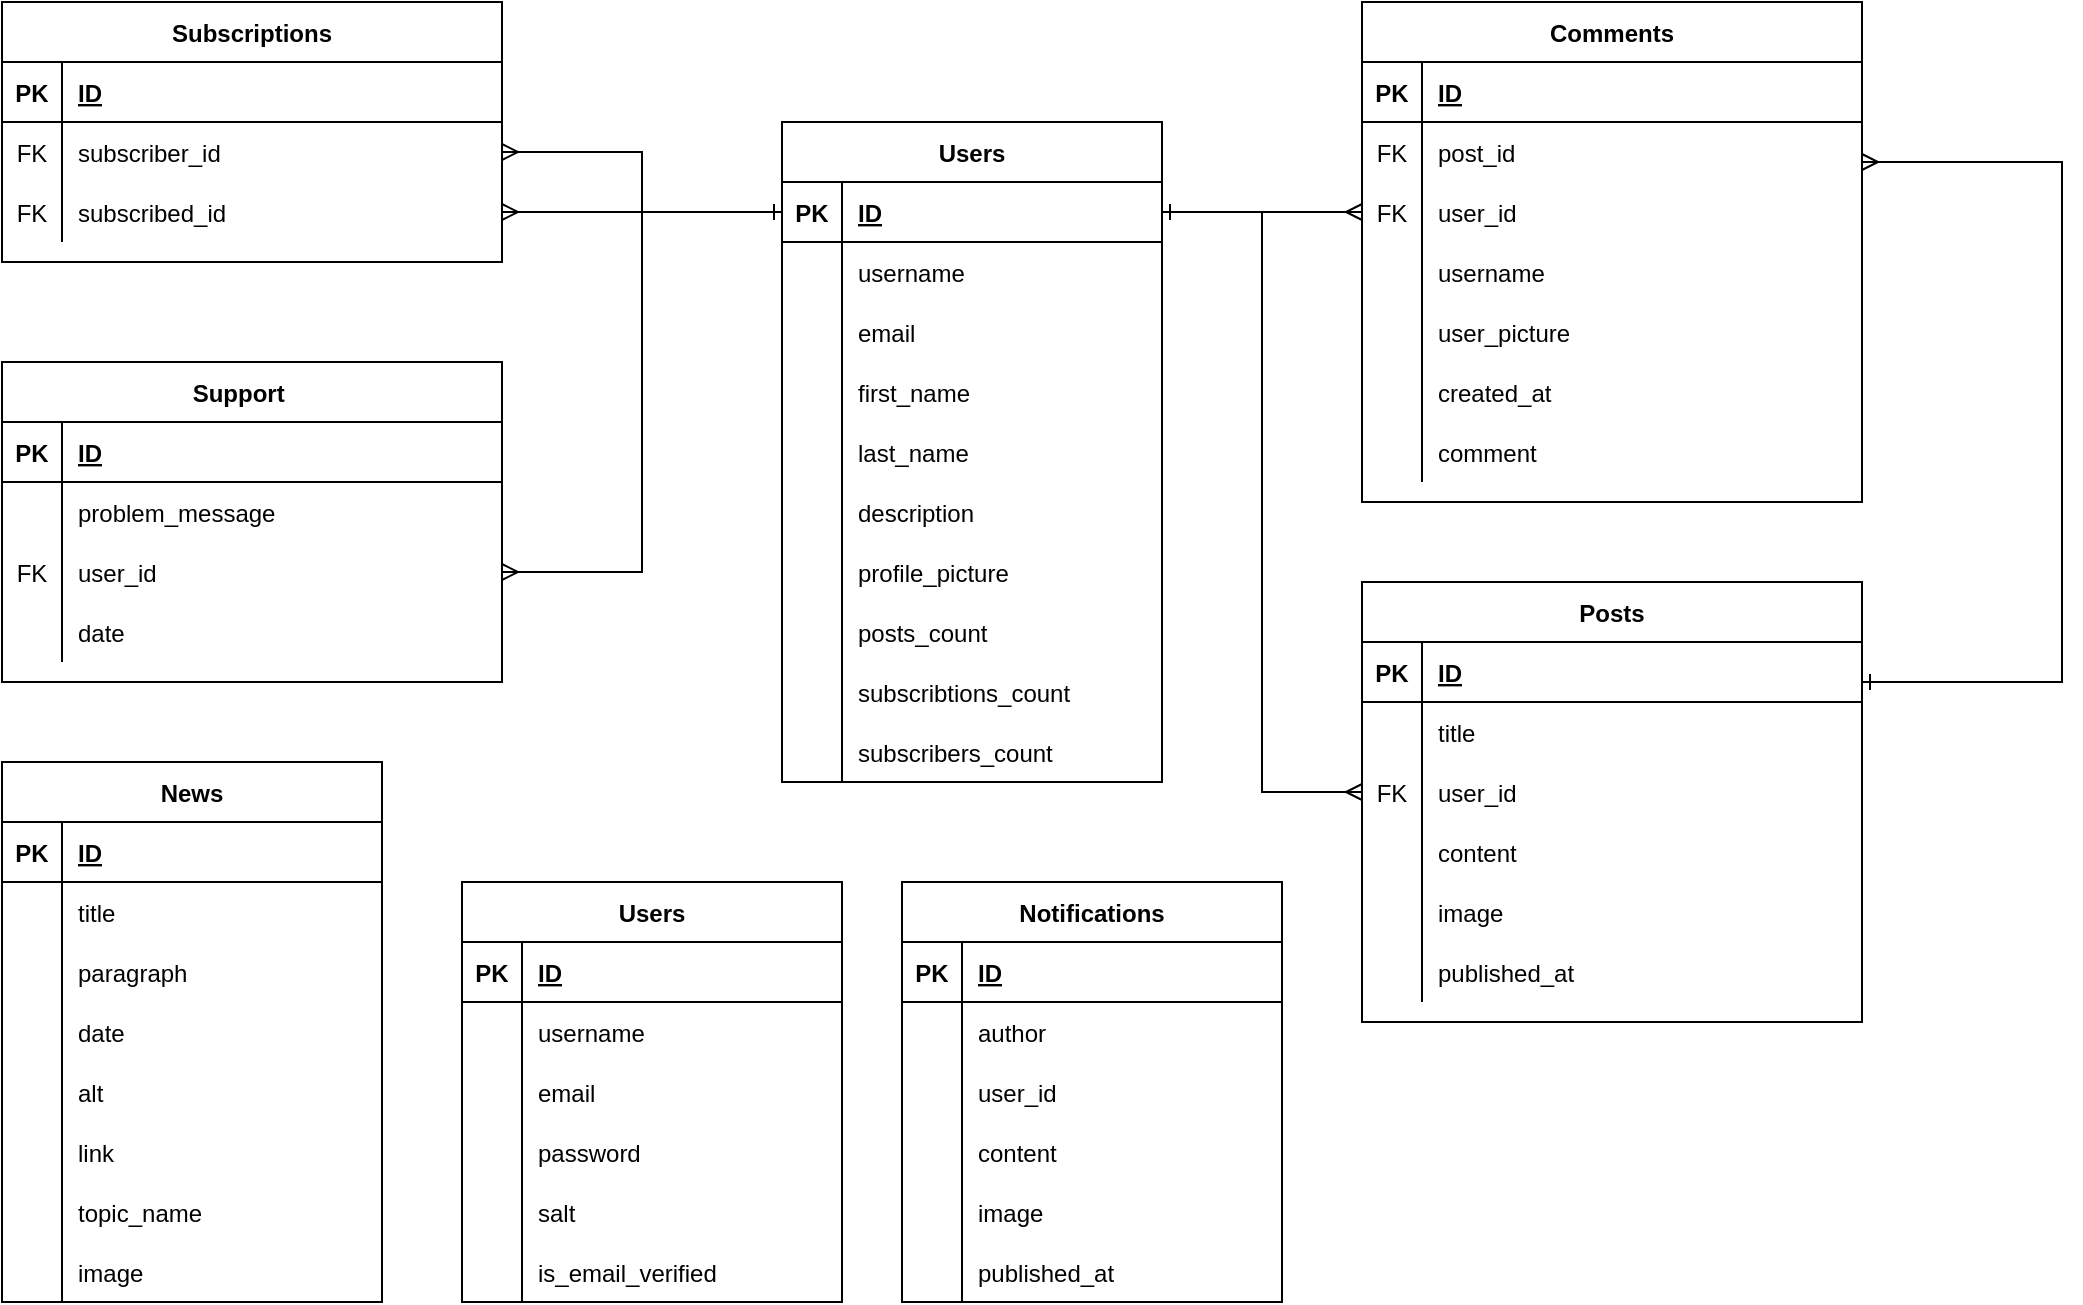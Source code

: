 <mxfile version="24.4.0" type="device">
  <diagram id="R2lEEEUBdFMjLlhIrx00" name="Page-1">
    <mxGraphModel dx="2983" dy="1694" grid="1" gridSize="10" guides="1" tooltips="1" connect="1" arrows="1" fold="1" page="1" pageScale="1" pageWidth="850" pageHeight="1100" math="0" shadow="0" extFonts="Permanent Marker^https://fonts.googleapis.com/css?family=Permanent+Marker">
      <root>
        <mxCell id="0" />
        <mxCell id="1" parent="0" />
        <mxCell id="C-vyLk0tnHw3VtMMgP7b-2" value="Subscriptions" style="shape=table;startSize=30;container=1;collapsible=1;childLayout=tableLayout;fixedRows=1;rowLines=0;fontStyle=1;align=center;resizeLast=1;" parent="1" vertex="1">
          <mxGeometry x="260" y="20" width="250" height="130" as="geometry" />
        </mxCell>
        <mxCell id="C-vyLk0tnHw3VtMMgP7b-3" value="" style="shape=partialRectangle;collapsible=0;dropTarget=0;pointerEvents=0;fillColor=none;points=[[0,0.5],[1,0.5]];portConstraint=eastwest;top=0;left=0;right=0;bottom=1;" parent="C-vyLk0tnHw3VtMMgP7b-2" vertex="1">
          <mxGeometry y="30" width="250" height="30" as="geometry" />
        </mxCell>
        <mxCell id="C-vyLk0tnHw3VtMMgP7b-4" value="PK" style="shape=partialRectangle;overflow=hidden;connectable=0;fillColor=none;top=0;left=0;bottom=0;right=0;fontStyle=1;" parent="C-vyLk0tnHw3VtMMgP7b-3" vertex="1">
          <mxGeometry width="30" height="30" as="geometry">
            <mxRectangle width="30" height="30" as="alternateBounds" />
          </mxGeometry>
        </mxCell>
        <mxCell id="C-vyLk0tnHw3VtMMgP7b-5" value="ID" style="shape=partialRectangle;overflow=hidden;connectable=0;fillColor=none;top=0;left=0;bottom=0;right=0;align=left;spacingLeft=6;fontStyle=5;" parent="C-vyLk0tnHw3VtMMgP7b-3" vertex="1">
          <mxGeometry x="30" width="220" height="30" as="geometry">
            <mxRectangle width="220" height="30" as="alternateBounds" />
          </mxGeometry>
        </mxCell>
        <mxCell id="C-vyLk0tnHw3VtMMgP7b-6" value="" style="shape=partialRectangle;collapsible=0;dropTarget=0;pointerEvents=0;fillColor=none;points=[[0,0.5],[1,0.5]];portConstraint=eastwest;top=0;left=0;right=0;bottom=0;" parent="C-vyLk0tnHw3VtMMgP7b-2" vertex="1">
          <mxGeometry y="60" width="250" height="30" as="geometry" />
        </mxCell>
        <mxCell id="C-vyLk0tnHw3VtMMgP7b-7" value="FK" style="shape=partialRectangle;overflow=hidden;connectable=0;fillColor=none;top=0;left=0;bottom=0;right=0;" parent="C-vyLk0tnHw3VtMMgP7b-6" vertex="1">
          <mxGeometry width="30" height="30" as="geometry">
            <mxRectangle width="30" height="30" as="alternateBounds" />
          </mxGeometry>
        </mxCell>
        <mxCell id="C-vyLk0tnHw3VtMMgP7b-8" value="subscriber_id" style="shape=partialRectangle;overflow=hidden;connectable=0;fillColor=none;top=0;left=0;bottom=0;right=0;align=left;spacingLeft=6;" parent="C-vyLk0tnHw3VtMMgP7b-6" vertex="1">
          <mxGeometry x="30" width="220" height="30" as="geometry">
            <mxRectangle width="220" height="30" as="alternateBounds" />
          </mxGeometry>
        </mxCell>
        <mxCell id="C-vyLk0tnHw3VtMMgP7b-9" value="" style="shape=partialRectangle;collapsible=0;dropTarget=0;pointerEvents=0;fillColor=none;points=[[0,0.5],[1,0.5]];portConstraint=eastwest;top=0;left=0;right=0;bottom=0;" parent="C-vyLk0tnHw3VtMMgP7b-2" vertex="1">
          <mxGeometry y="90" width="250" height="30" as="geometry" />
        </mxCell>
        <mxCell id="C-vyLk0tnHw3VtMMgP7b-10" value="FK" style="shape=partialRectangle;overflow=hidden;connectable=0;fillColor=none;top=0;left=0;bottom=0;right=0;" parent="C-vyLk0tnHw3VtMMgP7b-9" vertex="1">
          <mxGeometry width="30" height="30" as="geometry">
            <mxRectangle width="30" height="30" as="alternateBounds" />
          </mxGeometry>
        </mxCell>
        <mxCell id="C-vyLk0tnHw3VtMMgP7b-11" value="subscribed_id" style="shape=partialRectangle;overflow=hidden;connectable=0;fillColor=none;top=0;left=0;bottom=0;right=0;align=left;spacingLeft=6;" parent="C-vyLk0tnHw3VtMMgP7b-9" vertex="1">
          <mxGeometry x="30" width="220" height="30" as="geometry">
            <mxRectangle width="220" height="30" as="alternateBounds" />
          </mxGeometry>
        </mxCell>
        <mxCell id="C-vyLk0tnHw3VtMMgP7b-13" value="Support    " style="shape=table;startSize=30;container=1;collapsible=1;childLayout=tableLayout;fixedRows=1;rowLines=0;fontStyle=1;align=center;resizeLast=1;" parent="1" vertex="1">
          <mxGeometry x="260" y="200" width="250" height="160" as="geometry" />
        </mxCell>
        <mxCell id="C-vyLk0tnHw3VtMMgP7b-14" value="" style="shape=partialRectangle;collapsible=0;dropTarget=0;pointerEvents=0;fillColor=none;points=[[0,0.5],[1,0.5]];portConstraint=eastwest;top=0;left=0;right=0;bottom=1;" parent="C-vyLk0tnHw3VtMMgP7b-13" vertex="1">
          <mxGeometry y="30" width="250" height="30" as="geometry" />
        </mxCell>
        <mxCell id="C-vyLk0tnHw3VtMMgP7b-15" value="PK" style="shape=partialRectangle;overflow=hidden;connectable=0;fillColor=none;top=0;left=0;bottom=0;right=0;fontStyle=1;" parent="C-vyLk0tnHw3VtMMgP7b-14" vertex="1">
          <mxGeometry width="30" height="30" as="geometry">
            <mxRectangle width="30" height="30" as="alternateBounds" />
          </mxGeometry>
        </mxCell>
        <mxCell id="C-vyLk0tnHw3VtMMgP7b-16" value="ID" style="shape=partialRectangle;overflow=hidden;connectable=0;fillColor=none;top=0;left=0;bottom=0;right=0;align=left;spacingLeft=6;fontStyle=5;" parent="C-vyLk0tnHw3VtMMgP7b-14" vertex="1">
          <mxGeometry x="30" width="220" height="30" as="geometry">
            <mxRectangle width="220" height="30" as="alternateBounds" />
          </mxGeometry>
        </mxCell>
        <mxCell id="C-vyLk0tnHw3VtMMgP7b-17" value="" style="shape=partialRectangle;collapsible=0;dropTarget=0;pointerEvents=0;fillColor=none;points=[[0,0.5],[1,0.5]];portConstraint=eastwest;top=0;left=0;right=0;bottom=0;" parent="C-vyLk0tnHw3VtMMgP7b-13" vertex="1">
          <mxGeometry y="60" width="250" height="30" as="geometry" />
        </mxCell>
        <mxCell id="C-vyLk0tnHw3VtMMgP7b-18" value="" style="shape=partialRectangle;overflow=hidden;connectable=0;fillColor=none;top=0;left=0;bottom=0;right=0;" parent="C-vyLk0tnHw3VtMMgP7b-17" vertex="1">
          <mxGeometry width="30" height="30" as="geometry">
            <mxRectangle width="30" height="30" as="alternateBounds" />
          </mxGeometry>
        </mxCell>
        <mxCell id="C-vyLk0tnHw3VtMMgP7b-19" value="problem_message" style="shape=partialRectangle;overflow=hidden;connectable=0;fillColor=none;top=0;left=0;bottom=0;right=0;align=left;spacingLeft=6;" parent="C-vyLk0tnHw3VtMMgP7b-17" vertex="1">
          <mxGeometry x="30" width="220" height="30" as="geometry">
            <mxRectangle width="220" height="30" as="alternateBounds" />
          </mxGeometry>
        </mxCell>
        <mxCell id="C-vyLk0tnHw3VtMMgP7b-20" value="" style="shape=partialRectangle;collapsible=0;dropTarget=0;pointerEvents=0;fillColor=none;points=[[0,0.5],[1,0.5]];portConstraint=eastwest;top=0;left=0;right=0;bottom=0;" parent="C-vyLk0tnHw3VtMMgP7b-13" vertex="1">
          <mxGeometry y="90" width="250" height="30" as="geometry" />
        </mxCell>
        <mxCell id="C-vyLk0tnHw3VtMMgP7b-21" value="FK" style="shape=partialRectangle;overflow=hidden;connectable=0;fillColor=none;top=0;left=0;bottom=0;right=0;" parent="C-vyLk0tnHw3VtMMgP7b-20" vertex="1">
          <mxGeometry width="30" height="30" as="geometry">
            <mxRectangle width="30" height="30" as="alternateBounds" />
          </mxGeometry>
        </mxCell>
        <mxCell id="C-vyLk0tnHw3VtMMgP7b-22" value="user_id" style="shape=partialRectangle;overflow=hidden;connectable=0;fillColor=none;top=0;left=0;bottom=0;right=0;align=left;spacingLeft=6;" parent="C-vyLk0tnHw3VtMMgP7b-20" vertex="1">
          <mxGeometry x="30" width="220" height="30" as="geometry">
            <mxRectangle width="220" height="30" as="alternateBounds" />
          </mxGeometry>
        </mxCell>
        <mxCell id="SqOwQjVig6sCJ2Iao5-x-41" style="shape=partialRectangle;collapsible=0;dropTarget=0;pointerEvents=0;fillColor=none;points=[[0,0.5],[1,0.5]];portConstraint=eastwest;top=0;left=0;right=0;bottom=0;" parent="C-vyLk0tnHw3VtMMgP7b-13" vertex="1">
          <mxGeometry y="120" width="250" height="30" as="geometry" />
        </mxCell>
        <mxCell id="SqOwQjVig6sCJ2Iao5-x-42" style="shape=partialRectangle;overflow=hidden;connectable=0;fillColor=none;top=0;left=0;bottom=0;right=0;" parent="SqOwQjVig6sCJ2Iao5-x-41" vertex="1">
          <mxGeometry width="30" height="30" as="geometry">
            <mxRectangle width="30" height="30" as="alternateBounds" />
          </mxGeometry>
        </mxCell>
        <mxCell id="SqOwQjVig6sCJ2Iao5-x-43" value="date    " style="shape=partialRectangle;overflow=hidden;connectable=0;fillColor=none;top=0;left=0;bottom=0;right=0;align=left;spacingLeft=6;" parent="SqOwQjVig6sCJ2Iao5-x-41" vertex="1">
          <mxGeometry x="30" width="220" height="30" as="geometry">
            <mxRectangle width="220" height="30" as="alternateBounds" />
          </mxGeometry>
        </mxCell>
        <mxCell id="C-vyLk0tnHw3VtMMgP7b-23" value="Users" style="shape=table;startSize=30;container=1;collapsible=1;childLayout=tableLayout;fixedRows=1;rowLines=0;fontStyle=1;align=center;resizeLast=1;" parent="1" vertex="1">
          <mxGeometry x="490" y="460" width="190" height="210" as="geometry" />
        </mxCell>
        <mxCell id="C-vyLk0tnHw3VtMMgP7b-24" value="" style="shape=partialRectangle;collapsible=0;dropTarget=0;pointerEvents=0;fillColor=none;points=[[0,0.5],[1,0.5]];portConstraint=eastwest;top=0;left=0;right=0;bottom=1;" parent="C-vyLk0tnHw3VtMMgP7b-23" vertex="1">
          <mxGeometry y="30" width="190" height="30" as="geometry" />
        </mxCell>
        <mxCell id="C-vyLk0tnHw3VtMMgP7b-25" value="PK" style="shape=partialRectangle;overflow=hidden;connectable=0;fillColor=none;top=0;left=0;bottom=0;right=0;fontStyle=1;" parent="C-vyLk0tnHw3VtMMgP7b-24" vertex="1">
          <mxGeometry width="30" height="30" as="geometry">
            <mxRectangle width="30" height="30" as="alternateBounds" />
          </mxGeometry>
        </mxCell>
        <mxCell id="C-vyLk0tnHw3VtMMgP7b-26" value="ID" style="shape=partialRectangle;overflow=hidden;connectable=0;fillColor=none;top=0;left=0;bottom=0;right=0;align=left;spacingLeft=6;fontStyle=5;" parent="C-vyLk0tnHw3VtMMgP7b-24" vertex="1">
          <mxGeometry x="30" width="160" height="30" as="geometry">
            <mxRectangle width="160" height="30" as="alternateBounds" />
          </mxGeometry>
        </mxCell>
        <mxCell id="C-vyLk0tnHw3VtMMgP7b-27" value="" style="shape=partialRectangle;collapsible=0;dropTarget=0;pointerEvents=0;fillColor=none;points=[[0,0.5],[1,0.5]];portConstraint=eastwest;top=0;left=0;right=0;bottom=0;" parent="C-vyLk0tnHw3VtMMgP7b-23" vertex="1">
          <mxGeometry y="60" width="190" height="30" as="geometry" />
        </mxCell>
        <mxCell id="C-vyLk0tnHw3VtMMgP7b-28" value="" style="shape=partialRectangle;overflow=hidden;connectable=0;fillColor=none;top=0;left=0;bottom=0;right=0;" parent="C-vyLk0tnHw3VtMMgP7b-27" vertex="1">
          <mxGeometry width="30" height="30" as="geometry">
            <mxRectangle width="30" height="30" as="alternateBounds" />
          </mxGeometry>
        </mxCell>
        <mxCell id="C-vyLk0tnHw3VtMMgP7b-29" value="username " style="shape=partialRectangle;overflow=hidden;connectable=0;fillColor=none;top=0;left=0;bottom=0;right=0;align=left;spacingLeft=6;" parent="C-vyLk0tnHw3VtMMgP7b-27" vertex="1">
          <mxGeometry x="30" width="160" height="30" as="geometry">
            <mxRectangle width="160" height="30" as="alternateBounds" />
          </mxGeometry>
        </mxCell>
        <mxCell id="SqOwQjVig6sCJ2Iao5-x-1" style="shape=partialRectangle;collapsible=0;dropTarget=0;pointerEvents=0;fillColor=none;points=[[0,0.5],[1,0.5]];portConstraint=eastwest;top=0;left=0;right=0;bottom=0;" parent="C-vyLk0tnHw3VtMMgP7b-23" vertex="1">
          <mxGeometry y="90" width="190" height="30" as="geometry" />
        </mxCell>
        <mxCell id="SqOwQjVig6sCJ2Iao5-x-2" style="shape=partialRectangle;overflow=hidden;connectable=0;fillColor=none;top=0;left=0;bottom=0;right=0;" parent="SqOwQjVig6sCJ2Iao5-x-1" vertex="1">
          <mxGeometry width="30" height="30" as="geometry">
            <mxRectangle width="30" height="30" as="alternateBounds" />
          </mxGeometry>
        </mxCell>
        <mxCell id="SqOwQjVig6sCJ2Iao5-x-3" value="email" style="shape=partialRectangle;overflow=hidden;connectable=0;fillColor=none;top=0;left=0;bottom=0;right=0;align=left;spacingLeft=6;" parent="SqOwQjVig6sCJ2Iao5-x-1" vertex="1">
          <mxGeometry x="30" width="160" height="30" as="geometry">
            <mxRectangle width="160" height="30" as="alternateBounds" />
          </mxGeometry>
        </mxCell>
        <mxCell id="SqOwQjVig6sCJ2Iao5-x-4" style="shape=partialRectangle;collapsible=0;dropTarget=0;pointerEvents=0;fillColor=none;points=[[0,0.5],[1,0.5]];portConstraint=eastwest;top=0;left=0;right=0;bottom=0;" parent="C-vyLk0tnHw3VtMMgP7b-23" vertex="1">
          <mxGeometry y="120" width="190" height="30" as="geometry" />
        </mxCell>
        <mxCell id="SqOwQjVig6sCJ2Iao5-x-5" style="shape=partialRectangle;overflow=hidden;connectable=0;fillColor=none;top=0;left=0;bottom=0;right=0;" parent="SqOwQjVig6sCJ2Iao5-x-4" vertex="1">
          <mxGeometry width="30" height="30" as="geometry">
            <mxRectangle width="30" height="30" as="alternateBounds" />
          </mxGeometry>
        </mxCell>
        <mxCell id="SqOwQjVig6sCJ2Iao5-x-6" value="password " style="shape=partialRectangle;overflow=hidden;connectable=0;fillColor=none;top=0;left=0;bottom=0;right=0;align=left;spacingLeft=6;" parent="SqOwQjVig6sCJ2Iao5-x-4" vertex="1">
          <mxGeometry x="30" width="160" height="30" as="geometry">
            <mxRectangle width="160" height="30" as="alternateBounds" />
          </mxGeometry>
        </mxCell>
        <mxCell id="SqOwQjVig6sCJ2Iao5-x-7" style="shape=partialRectangle;collapsible=0;dropTarget=0;pointerEvents=0;fillColor=none;points=[[0,0.5],[1,0.5]];portConstraint=eastwest;top=0;left=0;right=0;bottom=0;" parent="C-vyLk0tnHw3VtMMgP7b-23" vertex="1">
          <mxGeometry y="150" width="190" height="30" as="geometry" />
        </mxCell>
        <mxCell id="SqOwQjVig6sCJ2Iao5-x-8" style="shape=partialRectangle;overflow=hidden;connectable=0;fillColor=none;top=0;left=0;bottom=0;right=0;" parent="SqOwQjVig6sCJ2Iao5-x-7" vertex="1">
          <mxGeometry width="30" height="30" as="geometry">
            <mxRectangle width="30" height="30" as="alternateBounds" />
          </mxGeometry>
        </mxCell>
        <mxCell id="SqOwQjVig6sCJ2Iao5-x-9" value="salt" style="shape=partialRectangle;overflow=hidden;connectable=0;fillColor=none;top=0;left=0;bottom=0;right=0;align=left;spacingLeft=6;" parent="SqOwQjVig6sCJ2Iao5-x-7" vertex="1">
          <mxGeometry x="30" width="160" height="30" as="geometry">
            <mxRectangle width="160" height="30" as="alternateBounds" />
          </mxGeometry>
        </mxCell>
        <mxCell id="SqOwQjVig6sCJ2Iao5-x-10" style="shape=partialRectangle;collapsible=0;dropTarget=0;pointerEvents=0;fillColor=none;points=[[0,0.5],[1,0.5]];portConstraint=eastwest;top=0;left=0;right=0;bottom=0;" parent="C-vyLk0tnHw3VtMMgP7b-23" vertex="1">
          <mxGeometry y="180" width="190" height="30" as="geometry" />
        </mxCell>
        <mxCell id="SqOwQjVig6sCJ2Iao5-x-11" style="shape=partialRectangle;overflow=hidden;connectable=0;fillColor=none;top=0;left=0;bottom=0;right=0;" parent="SqOwQjVig6sCJ2Iao5-x-10" vertex="1">
          <mxGeometry width="30" height="30" as="geometry">
            <mxRectangle width="30" height="30" as="alternateBounds" />
          </mxGeometry>
        </mxCell>
        <mxCell id="SqOwQjVig6sCJ2Iao5-x-12" value="is_email_verified" style="shape=partialRectangle;overflow=hidden;connectable=0;fillColor=none;top=0;left=0;bottom=0;right=0;align=left;spacingLeft=6;" parent="SqOwQjVig6sCJ2Iao5-x-10" vertex="1">
          <mxGeometry x="30" width="160" height="30" as="geometry">
            <mxRectangle width="160" height="30" as="alternateBounds" />
          </mxGeometry>
        </mxCell>
        <mxCell id="SqOwQjVig6sCJ2Iao5-x-22" value="Notifications" style="shape=table;startSize=30;container=1;collapsible=1;childLayout=tableLayout;fixedRows=1;rowLines=0;fontStyle=1;align=center;resizeLast=1;" parent="1" vertex="1">
          <mxGeometry x="710" y="460" width="190" height="210" as="geometry" />
        </mxCell>
        <mxCell id="SqOwQjVig6sCJ2Iao5-x-23" value="" style="shape=partialRectangle;collapsible=0;dropTarget=0;pointerEvents=0;fillColor=none;points=[[0,0.5],[1,0.5]];portConstraint=eastwest;top=0;left=0;right=0;bottom=1;" parent="SqOwQjVig6sCJ2Iao5-x-22" vertex="1">
          <mxGeometry y="30" width="190" height="30" as="geometry" />
        </mxCell>
        <mxCell id="SqOwQjVig6sCJ2Iao5-x-24" value="PK" style="shape=partialRectangle;overflow=hidden;connectable=0;fillColor=none;top=0;left=0;bottom=0;right=0;fontStyle=1;" parent="SqOwQjVig6sCJ2Iao5-x-23" vertex="1">
          <mxGeometry width="30" height="30" as="geometry">
            <mxRectangle width="30" height="30" as="alternateBounds" />
          </mxGeometry>
        </mxCell>
        <mxCell id="SqOwQjVig6sCJ2Iao5-x-25" value="ID" style="shape=partialRectangle;overflow=hidden;connectable=0;fillColor=none;top=0;left=0;bottom=0;right=0;align=left;spacingLeft=6;fontStyle=5;" parent="SqOwQjVig6sCJ2Iao5-x-23" vertex="1">
          <mxGeometry x="30" width="160" height="30" as="geometry">
            <mxRectangle width="160" height="30" as="alternateBounds" />
          </mxGeometry>
        </mxCell>
        <mxCell id="SqOwQjVig6sCJ2Iao5-x-26" value="" style="shape=partialRectangle;collapsible=0;dropTarget=0;pointerEvents=0;fillColor=none;points=[[0,0.5],[1,0.5]];portConstraint=eastwest;top=0;left=0;right=0;bottom=0;" parent="SqOwQjVig6sCJ2Iao5-x-22" vertex="1">
          <mxGeometry y="60" width="190" height="30" as="geometry" />
        </mxCell>
        <mxCell id="SqOwQjVig6sCJ2Iao5-x-27" value="" style="shape=partialRectangle;overflow=hidden;connectable=0;fillColor=none;top=0;left=0;bottom=0;right=0;" parent="SqOwQjVig6sCJ2Iao5-x-26" vertex="1">
          <mxGeometry width="30" height="30" as="geometry">
            <mxRectangle width="30" height="30" as="alternateBounds" />
          </mxGeometry>
        </mxCell>
        <mxCell id="SqOwQjVig6sCJ2Iao5-x-28" value="author " style="shape=partialRectangle;overflow=hidden;connectable=0;fillColor=none;top=0;left=0;bottom=0;right=0;align=left;spacingLeft=6;" parent="SqOwQjVig6sCJ2Iao5-x-26" vertex="1">
          <mxGeometry x="30" width="160" height="30" as="geometry">
            <mxRectangle width="160" height="30" as="alternateBounds" />
          </mxGeometry>
        </mxCell>
        <mxCell id="SqOwQjVig6sCJ2Iao5-x-29" style="shape=partialRectangle;collapsible=0;dropTarget=0;pointerEvents=0;fillColor=none;points=[[0,0.5],[1,0.5]];portConstraint=eastwest;top=0;left=0;right=0;bottom=0;" parent="SqOwQjVig6sCJ2Iao5-x-22" vertex="1">
          <mxGeometry y="90" width="190" height="30" as="geometry" />
        </mxCell>
        <mxCell id="SqOwQjVig6sCJ2Iao5-x-30" style="shape=partialRectangle;overflow=hidden;connectable=0;fillColor=none;top=0;left=0;bottom=0;right=0;" parent="SqOwQjVig6sCJ2Iao5-x-29" vertex="1">
          <mxGeometry width="30" height="30" as="geometry">
            <mxRectangle width="30" height="30" as="alternateBounds" />
          </mxGeometry>
        </mxCell>
        <mxCell id="SqOwQjVig6sCJ2Iao5-x-31" value="user_id" style="shape=partialRectangle;overflow=hidden;connectable=0;fillColor=none;top=0;left=0;bottom=0;right=0;align=left;spacingLeft=6;" parent="SqOwQjVig6sCJ2Iao5-x-29" vertex="1">
          <mxGeometry x="30" width="160" height="30" as="geometry">
            <mxRectangle width="160" height="30" as="alternateBounds" />
          </mxGeometry>
        </mxCell>
        <mxCell id="SqOwQjVig6sCJ2Iao5-x-32" style="shape=partialRectangle;collapsible=0;dropTarget=0;pointerEvents=0;fillColor=none;points=[[0,0.5],[1,0.5]];portConstraint=eastwest;top=0;left=0;right=0;bottom=0;" parent="SqOwQjVig6sCJ2Iao5-x-22" vertex="1">
          <mxGeometry y="120" width="190" height="30" as="geometry" />
        </mxCell>
        <mxCell id="SqOwQjVig6sCJ2Iao5-x-33" style="shape=partialRectangle;overflow=hidden;connectable=0;fillColor=none;top=0;left=0;bottom=0;right=0;" parent="SqOwQjVig6sCJ2Iao5-x-32" vertex="1">
          <mxGeometry width="30" height="30" as="geometry">
            <mxRectangle width="30" height="30" as="alternateBounds" />
          </mxGeometry>
        </mxCell>
        <mxCell id="SqOwQjVig6sCJ2Iao5-x-34" value="content" style="shape=partialRectangle;overflow=hidden;connectable=0;fillColor=none;top=0;left=0;bottom=0;right=0;align=left;spacingLeft=6;" parent="SqOwQjVig6sCJ2Iao5-x-32" vertex="1">
          <mxGeometry x="30" width="160" height="30" as="geometry">
            <mxRectangle width="160" height="30" as="alternateBounds" />
          </mxGeometry>
        </mxCell>
        <mxCell id="SqOwQjVig6sCJ2Iao5-x-35" style="shape=partialRectangle;collapsible=0;dropTarget=0;pointerEvents=0;fillColor=none;points=[[0,0.5],[1,0.5]];portConstraint=eastwest;top=0;left=0;right=0;bottom=0;" parent="SqOwQjVig6sCJ2Iao5-x-22" vertex="1">
          <mxGeometry y="150" width="190" height="30" as="geometry" />
        </mxCell>
        <mxCell id="SqOwQjVig6sCJ2Iao5-x-36" style="shape=partialRectangle;overflow=hidden;connectable=0;fillColor=none;top=0;left=0;bottom=0;right=0;" parent="SqOwQjVig6sCJ2Iao5-x-35" vertex="1">
          <mxGeometry width="30" height="30" as="geometry">
            <mxRectangle width="30" height="30" as="alternateBounds" />
          </mxGeometry>
        </mxCell>
        <mxCell id="SqOwQjVig6sCJ2Iao5-x-37" value="image" style="shape=partialRectangle;overflow=hidden;connectable=0;fillColor=none;top=0;left=0;bottom=0;right=0;align=left;spacingLeft=6;" parent="SqOwQjVig6sCJ2Iao5-x-35" vertex="1">
          <mxGeometry x="30" width="160" height="30" as="geometry">
            <mxRectangle width="160" height="30" as="alternateBounds" />
          </mxGeometry>
        </mxCell>
        <mxCell id="SqOwQjVig6sCJ2Iao5-x-38" style="shape=partialRectangle;collapsible=0;dropTarget=0;pointerEvents=0;fillColor=none;points=[[0,0.5],[1,0.5]];portConstraint=eastwest;top=0;left=0;right=0;bottom=0;" parent="SqOwQjVig6sCJ2Iao5-x-22" vertex="1">
          <mxGeometry y="180" width="190" height="30" as="geometry" />
        </mxCell>
        <mxCell id="SqOwQjVig6sCJ2Iao5-x-39" style="shape=partialRectangle;overflow=hidden;connectable=0;fillColor=none;top=0;left=0;bottom=0;right=0;" parent="SqOwQjVig6sCJ2Iao5-x-38" vertex="1">
          <mxGeometry width="30" height="30" as="geometry">
            <mxRectangle width="30" height="30" as="alternateBounds" />
          </mxGeometry>
        </mxCell>
        <mxCell id="SqOwQjVig6sCJ2Iao5-x-40" value="published_at" style="shape=partialRectangle;overflow=hidden;connectable=0;fillColor=none;top=0;left=0;bottom=0;right=0;align=left;spacingLeft=6;" parent="SqOwQjVig6sCJ2Iao5-x-38" vertex="1">
          <mxGeometry x="30" width="160" height="30" as="geometry">
            <mxRectangle width="160" height="30" as="alternateBounds" />
          </mxGeometry>
        </mxCell>
        <mxCell id="SqOwQjVig6sCJ2Iao5-x-47" value="Users" style="shape=table;startSize=30;container=1;collapsible=1;childLayout=tableLayout;fixedRows=1;rowLines=0;fontStyle=1;align=center;resizeLast=1;" parent="1" vertex="1">
          <mxGeometry x="650" y="80" width="190" height="330" as="geometry" />
        </mxCell>
        <mxCell id="SqOwQjVig6sCJ2Iao5-x-48" value="" style="shape=partialRectangle;collapsible=0;dropTarget=0;pointerEvents=0;fillColor=none;points=[[0,0.5],[1,0.5]];portConstraint=eastwest;top=0;left=0;right=0;bottom=1;" parent="SqOwQjVig6sCJ2Iao5-x-47" vertex="1">
          <mxGeometry y="30" width="190" height="30" as="geometry" />
        </mxCell>
        <mxCell id="SqOwQjVig6sCJ2Iao5-x-49" value="PK" style="shape=partialRectangle;overflow=hidden;connectable=0;fillColor=none;top=0;left=0;bottom=0;right=0;fontStyle=1;" parent="SqOwQjVig6sCJ2Iao5-x-48" vertex="1">
          <mxGeometry width="30" height="30" as="geometry">
            <mxRectangle width="30" height="30" as="alternateBounds" />
          </mxGeometry>
        </mxCell>
        <mxCell id="SqOwQjVig6sCJ2Iao5-x-50" value="ID" style="shape=partialRectangle;overflow=hidden;connectable=0;fillColor=none;top=0;left=0;bottom=0;right=0;align=left;spacingLeft=6;fontStyle=5;" parent="SqOwQjVig6sCJ2Iao5-x-48" vertex="1">
          <mxGeometry x="30" width="160" height="30" as="geometry">
            <mxRectangle width="160" height="30" as="alternateBounds" />
          </mxGeometry>
        </mxCell>
        <mxCell id="SqOwQjVig6sCJ2Iao5-x-51" value="" style="shape=partialRectangle;collapsible=0;dropTarget=0;pointerEvents=0;fillColor=none;points=[[0,0.5],[1,0.5]];portConstraint=eastwest;top=0;left=0;right=0;bottom=0;" parent="SqOwQjVig6sCJ2Iao5-x-47" vertex="1">
          <mxGeometry y="60" width="190" height="30" as="geometry" />
        </mxCell>
        <mxCell id="SqOwQjVig6sCJ2Iao5-x-52" value="" style="shape=partialRectangle;overflow=hidden;connectable=0;fillColor=none;top=0;left=0;bottom=0;right=0;" parent="SqOwQjVig6sCJ2Iao5-x-51" vertex="1">
          <mxGeometry width="30" height="30" as="geometry">
            <mxRectangle width="30" height="30" as="alternateBounds" />
          </mxGeometry>
        </mxCell>
        <mxCell id="SqOwQjVig6sCJ2Iao5-x-53" value="username " style="shape=partialRectangle;overflow=hidden;connectable=0;fillColor=none;top=0;left=0;bottom=0;right=0;align=left;spacingLeft=6;" parent="SqOwQjVig6sCJ2Iao5-x-51" vertex="1">
          <mxGeometry x="30" width="160" height="30" as="geometry">
            <mxRectangle width="160" height="30" as="alternateBounds" />
          </mxGeometry>
        </mxCell>
        <mxCell id="SqOwQjVig6sCJ2Iao5-x-54" style="shape=partialRectangle;collapsible=0;dropTarget=0;pointerEvents=0;fillColor=none;points=[[0,0.5],[1,0.5]];portConstraint=eastwest;top=0;left=0;right=0;bottom=0;" parent="SqOwQjVig6sCJ2Iao5-x-47" vertex="1">
          <mxGeometry y="90" width="190" height="30" as="geometry" />
        </mxCell>
        <mxCell id="SqOwQjVig6sCJ2Iao5-x-55" style="shape=partialRectangle;overflow=hidden;connectable=0;fillColor=none;top=0;left=0;bottom=0;right=0;" parent="SqOwQjVig6sCJ2Iao5-x-54" vertex="1">
          <mxGeometry width="30" height="30" as="geometry">
            <mxRectangle width="30" height="30" as="alternateBounds" />
          </mxGeometry>
        </mxCell>
        <mxCell id="SqOwQjVig6sCJ2Iao5-x-56" value="email" style="shape=partialRectangle;overflow=hidden;connectable=0;fillColor=none;top=0;left=0;bottom=0;right=0;align=left;spacingLeft=6;" parent="SqOwQjVig6sCJ2Iao5-x-54" vertex="1">
          <mxGeometry x="30" width="160" height="30" as="geometry">
            <mxRectangle width="160" height="30" as="alternateBounds" />
          </mxGeometry>
        </mxCell>
        <mxCell id="SqOwQjVig6sCJ2Iao5-x-57" style="shape=partialRectangle;collapsible=0;dropTarget=0;pointerEvents=0;fillColor=none;points=[[0,0.5],[1,0.5]];portConstraint=eastwest;top=0;left=0;right=0;bottom=0;" parent="SqOwQjVig6sCJ2Iao5-x-47" vertex="1">
          <mxGeometry y="120" width="190" height="30" as="geometry" />
        </mxCell>
        <mxCell id="SqOwQjVig6sCJ2Iao5-x-58" style="shape=partialRectangle;overflow=hidden;connectable=0;fillColor=none;top=0;left=0;bottom=0;right=0;" parent="SqOwQjVig6sCJ2Iao5-x-57" vertex="1">
          <mxGeometry width="30" height="30" as="geometry">
            <mxRectangle width="30" height="30" as="alternateBounds" />
          </mxGeometry>
        </mxCell>
        <mxCell id="SqOwQjVig6sCJ2Iao5-x-59" value="first_name" style="shape=partialRectangle;overflow=hidden;connectable=0;fillColor=none;top=0;left=0;bottom=0;right=0;align=left;spacingLeft=6;" parent="SqOwQjVig6sCJ2Iao5-x-57" vertex="1">
          <mxGeometry x="30" width="160" height="30" as="geometry">
            <mxRectangle width="160" height="30" as="alternateBounds" />
          </mxGeometry>
        </mxCell>
        <mxCell id="SqOwQjVig6sCJ2Iao5-x-60" style="shape=partialRectangle;collapsible=0;dropTarget=0;pointerEvents=0;fillColor=none;points=[[0,0.5],[1,0.5]];portConstraint=eastwest;top=0;left=0;right=0;bottom=0;" parent="SqOwQjVig6sCJ2Iao5-x-47" vertex="1">
          <mxGeometry y="150" width="190" height="30" as="geometry" />
        </mxCell>
        <mxCell id="SqOwQjVig6sCJ2Iao5-x-61" style="shape=partialRectangle;overflow=hidden;connectable=0;fillColor=none;top=0;left=0;bottom=0;right=0;" parent="SqOwQjVig6sCJ2Iao5-x-60" vertex="1">
          <mxGeometry width="30" height="30" as="geometry">
            <mxRectangle width="30" height="30" as="alternateBounds" />
          </mxGeometry>
        </mxCell>
        <mxCell id="SqOwQjVig6sCJ2Iao5-x-62" value="last_name" style="shape=partialRectangle;overflow=hidden;connectable=0;fillColor=none;top=0;left=0;bottom=0;right=0;align=left;spacingLeft=6;" parent="SqOwQjVig6sCJ2Iao5-x-60" vertex="1">
          <mxGeometry x="30" width="160" height="30" as="geometry">
            <mxRectangle width="160" height="30" as="alternateBounds" />
          </mxGeometry>
        </mxCell>
        <mxCell id="SqOwQjVig6sCJ2Iao5-x-63" style="shape=partialRectangle;collapsible=0;dropTarget=0;pointerEvents=0;fillColor=none;points=[[0,0.5],[1,0.5]];portConstraint=eastwest;top=0;left=0;right=0;bottom=0;" parent="SqOwQjVig6sCJ2Iao5-x-47" vertex="1">
          <mxGeometry y="180" width="190" height="30" as="geometry" />
        </mxCell>
        <mxCell id="SqOwQjVig6sCJ2Iao5-x-64" style="shape=partialRectangle;overflow=hidden;connectable=0;fillColor=none;top=0;left=0;bottom=0;right=0;" parent="SqOwQjVig6sCJ2Iao5-x-63" vertex="1">
          <mxGeometry width="30" height="30" as="geometry">
            <mxRectangle width="30" height="30" as="alternateBounds" />
          </mxGeometry>
        </mxCell>
        <mxCell id="SqOwQjVig6sCJ2Iao5-x-65" value="description" style="shape=partialRectangle;overflow=hidden;connectable=0;fillColor=none;top=0;left=0;bottom=0;right=0;align=left;spacingLeft=6;" parent="SqOwQjVig6sCJ2Iao5-x-63" vertex="1">
          <mxGeometry x="30" width="160" height="30" as="geometry">
            <mxRectangle width="160" height="30" as="alternateBounds" />
          </mxGeometry>
        </mxCell>
        <mxCell id="SqOwQjVig6sCJ2Iao5-x-66" style="shape=partialRectangle;collapsible=0;dropTarget=0;pointerEvents=0;fillColor=none;points=[[0,0.5],[1,0.5]];portConstraint=eastwest;top=0;left=0;right=0;bottom=0;" parent="SqOwQjVig6sCJ2Iao5-x-47" vertex="1">
          <mxGeometry y="210" width="190" height="30" as="geometry" />
        </mxCell>
        <mxCell id="SqOwQjVig6sCJ2Iao5-x-67" style="shape=partialRectangle;overflow=hidden;connectable=0;fillColor=none;top=0;left=0;bottom=0;right=0;" parent="SqOwQjVig6sCJ2Iao5-x-66" vertex="1">
          <mxGeometry width="30" height="30" as="geometry">
            <mxRectangle width="30" height="30" as="alternateBounds" />
          </mxGeometry>
        </mxCell>
        <mxCell id="SqOwQjVig6sCJ2Iao5-x-68" value="profile_picture" style="shape=partialRectangle;overflow=hidden;connectable=0;fillColor=none;top=0;left=0;bottom=0;right=0;align=left;spacingLeft=6;" parent="SqOwQjVig6sCJ2Iao5-x-66" vertex="1">
          <mxGeometry x="30" width="160" height="30" as="geometry">
            <mxRectangle width="160" height="30" as="alternateBounds" />
          </mxGeometry>
        </mxCell>
        <mxCell id="SqOwQjVig6sCJ2Iao5-x-75" style="shape=partialRectangle;collapsible=0;dropTarget=0;pointerEvents=0;fillColor=none;points=[[0,0.5],[1,0.5]];portConstraint=eastwest;top=0;left=0;right=0;bottom=0;" parent="SqOwQjVig6sCJ2Iao5-x-47" vertex="1">
          <mxGeometry y="240" width="190" height="30" as="geometry" />
        </mxCell>
        <mxCell id="SqOwQjVig6sCJ2Iao5-x-76" style="shape=partialRectangle;overflow=hidden;connectable=0;fillColor=none;top=0;left=0;bottom=0;right=0;" parent="SqOwQjVig6sCJ2Iao5-x-75" vertex="1">
          <mxGeometry width="30" height="30" as="geometry">
            <mxRectangle width="30" height="30" as="alternateBounds" />
          </mxGeometry>
        </mxCell>
        <mxCell id="SqOwQjVig6sCJ2Iao5-x-77" value="posts_count" style="shape=partialRectangle;overflow=hidden;connectable=0;fillColor=none;top=0;left=0;bottom=0;right=0;align=left;spacingLeft=6;" parent="SqOwQjVig6sCJ2Iao5-x-75" vertex="1">
          <mxGeometry x="30" width="160" height="30" as="geometry">
            <mxRectangle width="160" height="30" as="alternateBounds" />
          </mxGeometry>
        </mxCell>
        <mxCell id="SqOwQjVig6sCJ2Iao5-x-72" style="shape=partialRectangle;collapsible=0;dropTarget=0;pointerEvents=0;fillColor=none;points=[[0,0.5],[1,0.5]];portConstraint=eastwest;top=0;left=0;right=0;bottom=0;" parent="SqOwQjVig6sCJ2Iao5-x-47" vertex="1">
          <mxGeometry y="270" width="190" height="30" as="geometry" />
        </mxCell>
        <mxCell id="SqOwQjVig6sCJ2Iao5-x-73" style="shape=partialRectangle;overflow=hidden;connectable=0;fillColor=none;top=0;left=0;bottom=0;right=0;" parent="SqOwQjVig6sCJ2Iao5-x-72" vertex="1">
          <mxGeometry width="30" height="30" as="geometry">
            <mxRectangle width="30" height="30" as="alternateBounds" />
          </mxGeometry>
        </mxCell>
        <mxCell id="SqOwQjVig6sCJ2Iao5-x-74" value="subscribtions_count" style="shape=partialRectangle;overflow=hidden;connectable=0;fillColor=none;top=0;left=0;bottom=0;right=0;align=left;spacingLeft=6;" parent="SqOwQjVig6sCJ2Iao5-x-72" vertex="1">
          <mxGeometry x="30" width="160" height="30" as="geometry">
            <mxRectangle width="160" height="30" as="alternateBounds" />
          </mxGeometry>
        </mxCell>
        <mxCell id="SqOwQjVig6sCJ2Iao5-x-69" style="shape=partialRectangle;collapsible=0;dropTarget=0;pointerEvents=0;fillColor=none;points=[[0,0.5],[1,0.5]];portConstraint=eastwest;top=0;left=0;right=0;bottom=0;" parent="SqOwQjVig6sCJ2Iao5-x-47" vertex="1">
          <mxGeometry y="300" width="190" height="30" as="geometry" />
        </mxCell>
        <mxCell id="SqOwQjVig6sCJ2Iao5-x-70" style="shape=partialRectangle;overflow=hidden;connectable=0;fillColor=none;top=0;left=0;bottom=0;right=0;" parent="SqOwQjVig6sCJ2Iao5-x-69" vertex="1">
          <mxGeometry width="30" height="30" as="geometry">
            <mxRectangle width="30" height="30" as="alternateBounds" />
          </mxGeometry>
        </mxCell>
        <mxCell id="SqOwQjVig6sCJ2Iao5-x-71" value="subscribers_count" style="shape=partialRectangle;overflow=hidden;connectable=0;fillColor=none;top=0;left=0;bottom=0;right=0;align=left;spacingLeft=6;" parent="SqOwQjVig6sCJ2Iao5-x-69" vertex="1">
          <mxGeometry x="30" width="160" height="30" as="geometry">
            <mxRectangle width="160" height="30" as="alternateBounds" />
          </mxGeometry>
        </mxCell>
        <mxCell id="SqOwQjVig6sCJ2Iao5-x-78" value="Posts" style="shape=table;startSize=30;container=1;collapsible=1;childLayout=tableLayout;fixedRows=1;rowLines=0;fontStyle=1;align=center;resizeLast=1;" parent="1" vertex="1">
          <mxGeometry x="940" y="310" width="250" height="220" as="geometry" />
        </mxCell>
        <mxCell id="SqOwQjVig6sCJ2Iao5-x-79" value="" style="shape=partialRectangle;collapsible=0;dropTarget=0;pointerEvents=0;fillColor=none;points=[[0,0.5],[1,0.5]];portConstraint=eastwest;top=0;left=0;right=0;bottom=1;" parent="SqOwQjVig6sCJ2Iao5-x-78" vertex="1">
          <mxGeometry y="30" width="250" height="30" as="geometry" />
        </mxCell>
        <mxCell id="SqOwQjVig6sCJ2Iao5-x-80" value="PK" style="shape=partialRectangle;overflow=hidden;connectable=0;fillColor=none;top=0;left=0;bottom=0;right=0;fontStyle=1;" parent="SqOwQjVig6sCJ2Iao5-x-79" vertex="1">
          <mxGeometry width="30" height="30" as="geometry">
            <mxRectangle width="30" height="30" as="alternateBounds" />
          </mxGeometry>
        </mxCell>
        <mxCell id="SqOwQjVig6sCJ2Iao5-x-81" value="ID" style="shape=partialRectangle;overflow=hidden;connectable=0;fillColor=none;top=0;left=0;bottom=0;right=0;align=left;spacingLeft=6;fontStyle=5;" parent="SqOwQjVig6sCJ2Iao5-x-79" vertex="1">
          <mxGeometry x="30" width="220" height="30" as="geometry">
            <mxRectangle width="220" height="30" as="alternateBounds" />
          </mxGeometry>
        </mxCell>
        <mxCell id="SqOwQjVig6sCJ2Iao5-x-82" value="" style="shape=partialRectangle;collapsible=0;dropTarget=0;pointerEvents=0;fillColor=none;points=[[0,0.5],[1,0.5]];portConstraint=eastwest;top=0;left=0;right=0;bottom=0;" parent="SqOwQjVig6sCJ2Iao5-x-78" vertex="1">
          <mxGeometry y="60" width="250" height="30" as="geometry" />
        </mxCell>
        <mxCell id="SqOwQjVig6sCJ2Iao5-x-83" value="" style="shape=partialRectangle;overflow=hidden;connectable=0;fillColor=none;top=0;left=0;bottom=0;right=0;" parent="SqOwQjVig6sCJ2Iao5-x-82" vertex="1">
          <mxGeometry width="30" height="30" as="geometry">
            <mxRectangle width="30" height="30" as="alternateBounds" />
          </mxGeometry>
        </mxCell>
        <mxCell id="SqOwQjVig6sCJ2Iao5-x-84" value="title" style="shape=partialRectangle;overflow=hidden;connectable=0;fillColor=none;top=0;left=0;bottom=0;right=0;align=left;spacingLeft=6;" parent="SqOwQjVig6sCJ2Iao5-x-82" vertex="1">
          <mxGeometry x="30" width="220" height="30" as="geometry">
            <mxRectangle width="220" height="30" as="alternateBounds" />
          </mxGeometry>
        </mxCell>
        <mxCell id="SqOwQjVig6sCJ2Iao5-x-85" value="" style="shape=partialRectangle;collapsible=0;dropTarget=0;pointerEvents=0;fillColor=none;points=[[0,0.5],[1,0.5]];portConstraint=eastwest;top=0;left=0;right=0;bottom=0;" parent="SqOwQjVig6sCJ2Iao5-x-78" vertex="1">
          <mxGeometry y="90" width="250" height="30" as="geometry" />
        </mxCell>
        <mxCell id="SqOwQjVig6sCJ2Iao5-x-86" value="FK" style="shape=partialRectangle;overflow=hidden;connectable=0;fillColor=none;top=0;left=0;bottom=0;right=0;" parent="SqOwQjVig6sCJ2Iao5-x-85" vertex="1">
          <mxGeometry width="30" height="30" as="geometry">
            <mxRectangle width="30" height="30" as="alternateBounds" />
          </mxGeometry>
        </mxCell>
        <mxCell id="SqOwQjVig6sCJ2Iao5-x-87" value="user_id" style="shape=partialRectangle;overflow=hidden;connectable=0;fillColor=none;top=0;left=0;bottom=0;right=0;align=left;spacingLeft=6;" parent="SqOwQjVig6sCJ2Iao5-x-85" vertex="1">
          <mxGeometry x="30" width="220" height="30" as="geometry">
            <mxRectangle width="220" height="30" as="alternateBounds" />
          </mxGeometry>
        </mxCell>
        <mxCell id="SqOwQjVig6sCJ2Iao5-x-88" style="shape=partialRectangle;collapsible=0;dropTarget=0;pointerEvents=0;fillColor=none;points=[[0,0.5],[1,0.5]];portConstraint=eastwest;top=0;left=0;right=0;bottom=0;" parent="SqOwQjVig6sCJ2Iao5-x-78" vertex="1">
          <mxGeometry y="120" width="250" height="30" as="geometry" />
        </mxCell>
        <mxCell id="SqOwQjVig6sCJ2Iao5-x-89" style="shape=partialRectangle;overflow=hidden;connectable=0;fillColor=none;top=0;left=0;bottom=0;right=0;" parent="SqOwQjVig6sCJ2Iao5-x-88" vertex="1">
          <mxGeometry width="30" height="30" as="geometry">
            <mxRectangle width="30" height="30" as="alternateBounds" />
          </mxGeometry>
        </mxCell>
        <mxCell id="SqOwQjVig6sCJ2Iao5-x-90" value="content" style="shape=partialRectangle;overflow=hidden;connectable=0;fillColor=none;top=0;left=0;bottom=0;right=0;align=left;spacingLeft=6;" parent="SqOwQjVig6sCJ2Iao5-x-88" vertex="1">
          <mxGeometry x="30" width="220" height="30" as="geometry">
            <mxRectangle width="220" height="30" as="alternateBounds" />
          </mxGeometry>
        </mxCell>
        <mxCell id="SqOwQjVig6sCJ2Iao5-x-91" style="shape=partialRectangle;collapsible=0;dropTarget=0;pointerEvents=0;fillColor=none;points=[[0,0.5],[1,0.5]];portConstraint=eastwest;top=0;left=0;right=0;bottom=0;" parent="SqOwQjVig6sCJ2Iao5-x-78" vertex="1">
          <mxGeometry y="150" width="250" height="30" as="geometry" />
        </mxCell>
        <mxCell id="SqOwQjVig6sCJ2Iao5-x-92" style="shape=partialRectangle;overflow=hidden;connectable=0;fillColor=none;top=0;left=0;bottom=0;right=0;" parent="SqOwQjVig6sCJ2Iao5-x-91" vertex="1">
          <mxGeometry width="30" height="30" as="geometry">
            <mxRectangle width="30" height="30" as="alternateBounds" />
          </mxGeometry>
        </mxCell>
        <mxCell id="SqOwQjVig6sCJ2Iao5-x-93" value="image" style="shape=partialRectangle;overflow=hidden;connectable=0;fillColor=none;top=0;left=0;bottom=0;right=0;align=left;spacingLeft=6;" parent="SqOwQjVig6sCJ2Iao5-x-91" vertex="1">
          <mxGeometry x="30" width="220" height="30" as="geometry">
            <mxRectangle width="220" height="30" as="alternateBounds" />
          </mxGeometry>
        </mxCell>
        <mxCell id="SqOwQjVig6sCJ2Iao5-x-94" style="shape=partialRectangle;collapsible=0;dropTarget=0;pointerEvents=0;fillColor=none;points=[[0,0.5],[1,0.5]];portConstraint=eastwest;top=0;left=0;right=0;bottom=0;" parent="SqOwQjVig6sCJ2Iao5-x-78" vertex="1">
          <mxGeometry y="180" width="250" height="30" as="geometry" />
        </mxCell>
        <mxCell id="SqOwQjVig6sCJ2Iao5-x-95" style="shape=partialRectangle;overflow=hidden;connectable=0;fillColor=none;top=0;left=0;bottom=0;right=0;" parent="SqOwQjVig6sCJ2Iao5-x-94" vertex="1">
          <mxGeometry width="30" height="30" as="geometry">
            <mxRectangle width="30" height="30" as="alternateBounds" />
          </mxGeometry>
        </mxCell>
        <mxCell id="SqOwQjVig6sCJ2Iao5-x-96" value="published_at" style="shape=partialRectangle;overflow=hidden;connectable=0;fillColor=none;top=0;left=0;bottom=0;right=0;align=left;spacingLeft=6;" parent="SqOwQjVig6sCJ2Iao5-x-94" vertex="1">
          <mxGeometry x="30" width="220" height="30" as="geometry">
            <mxRectangle width="220" height="30" as="alternateBounds" />
          </mxGeometry>
        </mxCell>
        <mxCell id="SqOwQjVig6sCJ2Iao5-x-97" value="Comments" style="shape=table;startSize=30;container=1;collapsible=1;childLayout=tableLayout;fixedRows=1;rowLines=0;fontStyle=1;align=center;resizeLast=1;" parent="1" vertex="1">
          <mxGeometry x="940" y="20" width="250" height="250" as="geometry" />
        </mxCell>
        <mxCell id="SqOwQjVig6sCJ2Iao5-x-98" value="" style="shape=partialRectangle;collapsible=0;dropTarget=0;pointerEvents=0;fillColor=none;points=[[0,0.5],[1,0.5]];portConstraint=eastwest;top=0;left=0;right=0;bottom=1;" parent="SqOwQjVig6sCJ2Iao5-x-97" vertex="1">
          <mxGeometry y="30" width="250" height="30" as="geometry" />
        </mxCell>
        <mxCell id="SqOwQjVig6sCJ2Iao5-x-99" value="PK" style="shape=partialRectangle;overflow=hidden;connectable=0;fillColor=none;top=0;left=0;bottom=0;right=0;fontStyle=1;" parent="SqOwQjVig6sCJ2Iao5-x-98" vertex="1">
          <mxGeometry width="30" height="30" as="geometry">
            <mxRectangle width="30" height="30" as="alternateBounds" />
          </mxGeometry>
        </mxCell>
        <mxCell id="SqOwQjVig6sCJ2Iao5-x-100" value="ID" style="shape=partialRectangle;overflow=hidden;connectable=0;fillColor=none;top=0;left=0;bottom=0;right=0;align=left;spacingLeft=6;fontStyle=5;" parent="SqOwQjVig6sCJ2Iao5-x-98" vertex="1">
          <mxGeometry x="30" width="220" height="30" as="geometry">
            <mxRectangle width="220" height="30" as="alternateBounds" />
          </mxGeometry>
        </mxCell>
        <mxCell id="SqOwQjVig6sCJ2Iao5-x-101" value="" style="shape=partialRectangle;collapsible=0;dropTarget=0;pointerEvents=0;fillColor=none;points=[[0,0.5],[1,0.5]];portConstraint=eastwest;top=0;left=0;right=0;bottom=0;" parent="SqOwQjVig6sCJ2Iao5-x-97" vertex="1">
          <mxGeometry y="60" width="250" height="30" as="geometry" />
        </mxCell>
        <mxCell id="SqOwQjVig6sCJ2Iao5-x-102" value="FK" style="shape=partialRectangle;overflow=hidden;connectable=0;fillColor=none;top=0;left=0;bottom=0;right=0;" parent="SqOwQjVig6sCJ2Iao5-x-101" vertex="1">
          <mxGeometry width="30" height="30" as="geometry">
            <mxRectangle width="30" height="30" as="alternateBounds" />
          </mxGeometry>
        </mxCell>
        <mxCell id="SqOwQjVig6sCJ2Iao5-x-103" value="post_id" style="shape=partialRectangle;overflow=hidden;connectable=0;fillColor=none;top=0;left=0;bottom=0;right=0;align=left;spacingLeft=6;" parent="SqOwQjVig6sCJ2Iao5-x-101" vertex="1">
          <mxGeometry x="30" width="220" height="30" as="geometry">
            <mxRectangle width="220" height="30" as="alternateBounds" />
          </mxGeometry>
        </mxCell>
        <mxCell id="SqOwQjVig6sCJ2Iao5-x-104" value="" style="shape=partialRectangle;collapsible=0;dropTarget=0;pointerEvents=0;fillColor=none;points=[[0,0.5],[1,0.5]];portConstraint=eastwest;top=0;left=0;right=0;bottom=0;" parent="SqOwQjVig6sCJ2Iao5-x-97" vertex="1">
          <mxGeometry y="90" width="250" height="30" as="geometry" />
        </mxCell>
        <mxCell id="SqOwQjVig6sCJ2Iao5-x-105" value="FK" style="shape=partialRectangle;overflow=hidden;connectable=0;fillColor=none;top=0;left=0;bottom=0;right=0;" parent="SqOwQjVig6sCJ2Iao5-x-104" vertex="1">
          <mxGeometry width="30" height="30" as="geometry">
            <mxRectangle width="30" height="30" as="alternateBounds" />
          </mxGeometry>
        </mxCell>
        <mxCell id="SqOwQjVig6sCJ2Iao5-x-106" value="user_id" style="shape=partialRectangle;overflow=hidden;connectable=0;fillColor=none;top=0;left=0;bottom=0;right=0;align=left;spacingLeft=6;" parent="SqOwQjVig6sCJ2Iao5-x-104" vertex="1">
          <mxGeometry x="30" width="220" height="30" as="geometry">
            <mxRectangle width="220" height="30" as="alternateBounds" />
          </mxGeometry>
        </mxCell>
        <mxCell id="SqOwQjVig6sCJ2Iao5-x-107" style="shape=partialRectangle;collapsible=0;dropTarget=0;pointerEvents=0;fillColor=none;points=[[0,0.5],[1,0.5]];portConstraint=eastwest;top=0;left=0;right=0;bottom=0;" parent="SqOwQjVig6sCJ2Iao5-x-97" vertex="1">
          <mxGeometry y="120" width="250" height="30" as="geometry" />
        </mxCell>
        <mxCell id="SqOwQjVig6sCJ2Iao5-x-108" style="shape=partialRectangle;overflow=hidden;connectable=0;fillColor=none;top=0;left=0;bottom=0;right=0;" parent="SqOwQjVig6sCJ2Iao5-x-107" vertex="1">
          <mxGeometry width="30" height="30" as="geometry">
            <mxRectangle width="30" height="30" as="alternateBounds" />
          </mxGeometry>
        </mxCell>
        <mxCell id="SqOwQjVig6sCJ2Iao5-x-109" value="username" style="shape=partialRectangle;overflow=hidden;connectable=0;fillColor=none;top=0;left=0;bottom=0;right=0;align=left;spacingLeft=6;" parent="SqOwQjVig6sCJ2Iao5-x-107" vertex="1">
          <mxGeometry x="30" width="220" height="30" as="geometry">
            <mxRectangle width="220" height="30" as="alternateBounds" />
          </mxGeometry>
        </mxCell>
        <mxCell id="SqOwQjVig6sCJ2Iao5-x-110" style="shape=partialRectangle;collapsible=0;dropTarget=0;pointerEvents=0;fillColor=none;points=[[0,0.5],[1,0.5]];portConstraint=eastwest;top=0;left=0;right=0;bottom=0;" parent="SqOwQjVig6sCJ2Iao5-x-97" vertex="1">
          <mxGeometry y="150" width="250" height="30" as="geometry" />
        </mxCell>
        <mxCell id="SqOwQjVig6sCJ2Iao5-x-111" style="shape=partialRectangle;overflow=hidden;connectable=0;fillColor=none;top=0;left=0;bottom=0;right=0;" parent="SqOwQjVig6sCJ2Iao5-x-110" vertex="1">
          <mxGeometry width="30" height="30" as="geometry">
            <mxRectangle width="30" height="30" as="alternateBounds" />
          </mxGeometry>
        </mxCell>
        <mxCell id="SqOwQjVig6sCJ2Iao5-x-112" value="user_picture" style="shape=partialRectangle;overflow=hidden;connectable=0;fillColor=none;top=0;left=0;bottom=0;right=0;align=left;spacingLeft=6;" parent="SqOwQjVig6sCJ2Iao5-x-110" vertex="1">
          <mxGeometry x="30" width="220" height="30" as="geometry">
            <mxRectangle width="220" height="30" as="alternateBounds" />
          </mxGeometry>
        </mxCell>
        <mxCell id="SqOwQjVig6sCJ2Iao5-x-113" style="shape=partialRectangle;collapsible=0;dropTarget=0;pointerEvents=0;fillColor=none;points=[[0,0.5],[1,0.5]];portConstraint=eastwest;top=0;left=0;right=0;bottom=0;" parent="SqOwQjVig6sCJ2Iao5-x-97" vertex="1">
          <mxGeometry y="180" width="250" height="30" as="geometry" />
        </mxCell>
        <mxCell id="SqOwQjVig6sCJ2Iao5-x-114" style="shape=partialRectangle;overflow=hidden;connectable=0;fillColor=none;top=0;left=0;bottom=0;right=0;" parent="SqOwQjVig6sCJ2Iao5-x-113" vertex="1">
          <mxGeometry width="30" height="30" as="geometry">
            <mxRectangle width="30" height="30" as="alternateBounds" />
          </mxGeometry>
        </mxCell>
        <mxCell id="SqOwQjVig6sCJ2Iao5-x-115" value="created_at" style="shape=partialRectangle;overflow=hidden;connectable=0;fillColor=none;top=0;left=0;bottom=0;right=0;align=left;spacingLeft=6;" parent="SqOwQjVig6sCJ2Iao5-x-113" vertex="1">
          <mxGeometry x="30" width="220" height="30" as="geometry">
            <mxRectangle width="220" height="30" as="alternateBounds" />
          </mxGeometry>
        </mxCell>
        <mxCell id="SqOwQjVig6sCJ2Iao5-x-116" style="shape=partialRectangle;collapsible=0;dropTarget=0;pointerEvents=0;fillColor=none;points=[[0,0.5],[1,0.5]];portConstraint=eastwest;top=0;left=0;right=0;bottom=0;" parent="SqOwQjVig6sCJ2Iao5-x-97" vertex="1">
          <mxGeometry y="210" width="250" height="30" as="geometry" />
        </mxCell>
        <mxCell id="SqOwQjVig6sCJ2Iao5-x-117" style="shape=partialRectangle;overflow=hidden;connectable=0;fillColor=none;top=0;left=0;bottom=0;right=0;" parent="SqOwQjVig6sCJ2Iao5-x-116" vertex="1">
          <mxGeometry width="30" height="30" as="geometry">
            <mxRectangle width="30" height="30" as="alternateBounds" />
          </mxGeometry>
        </mxCell>
        <mxCell id="SqOwQjVig6sCJ2Iao5-x-118" value="comment" style="shape=partialRectangle;overflow=hidden;connectable=0;fillColor=none;top=0;left=0;bottom=0;right=0;align=left;spacingLeft=6;" parent="SqOwQjVig6sCJ2Iao5-x-116" vertex="1">
          <mxGeometry x="30" width="220" height="30" as="geometry">
            <mxRectangle width="220" height="30" as="alternateBounds" />
          </mxGeometry>
        </mxCell>
        <mxCell id="SqOwQjVig6sCJ2Iao5-x-119" style="edgeStyle=orthogonalEdgeStyle;rounded=0;orthogonalLoop=1;jettySize=auto;html=1;exitX=1;exitY=0.5;exitDx=0;exitDy=0;entryX=0;entryY=0.5;entryDx=0;entryDy=0;startArrow=ERmany;startFill=0;endArrow=ERone;endFill=0;" parent="1" source="C-vyLk0tnHw3VtMMgP7b-6" target="SqOwQjVig6sCJ2Iao5-x-48" edge="1">
          <mxGeometry relative="1" as="geometry" />
        </mxCell>
        <mxCell id="SqOwQjVig6sCJ2Iao5-x-120" style="edgeStyle=orthogonalEdgeStyle;rounded=0;orthogonalLoop=1;jettySize=auto;html=1;exitX=1;exitY=0.5;exitDx=0;exitDy=0;entryX=0;entryY=0.5;entryDx=0;entryDy=0;startArrow=ERmany;startFill=0;endArrow=ERone;endFill=0;" parent="1" source="C-vyLk0tnHw3VtMMgP7b-9" target="SqOwQjVig6sCJ2Iao5-x-48" edge="1">
          <mxGeometry relative="1" as="geometry">
            <mxPoint x="580" y="85" as="sourcePoint" />
            <mxPoint x="660" y="135" as="targetPoint" />
          </mxGeometry>
        </mxCell>
        <mxCell id="SqOwQjVig6sCJ2Iao5-x-121" style="edgeStyle=orthogonalEdgeStyle;rounded=0;orthogonalLoop=1;jettySize=auto;html=1;exitX=1;exitY=0.5;exitDx=0;exitDy=0;entryX=0;entryY=0.5;entryDx=0;entryDy=0;startArrow=ERmany;startFill=0;endArrow=ERone;endFill=0;" parent="1" source="C-vyLk0tnHw3VtMMgP7b-20" target="SqOwQjVig6sCJ2Iao5-x-48" edge="1">
          <mxGeometry relative="1" as="geometry">
            <mxPoint x="520" y="115" as="sourcePoint" />
            <mxPoint x="660" y="135" as="targetPoint" />
          </mxGeometry>
        </mxCell>
        <mxCell id="SqOwQjVig6sCJ2Iao5-x-123" style="edgeStyle=orthogonalEdgeStyle;rounded=0;orthogonalLoop=1;jettySize=auto;html=1;exitX=0;exitY=0.5;exitDx=0;exitDy=0;entryX=1;entryY=0.5;entryDx=0;entryDy=0;endArrow=ERone;endFill=0;startArrow=ERmany;startFill=0;" parent="1" source="SqOwQjVig6sCJ2Iao5-x-104" target="SqOwQjVig6sCJ2Iao5-x-48" edge="1">
          <mxGeometry relative="1" as="geometry" />
        </mxCell>
        <mxCell id="SqOwQjVig6sCJ2Iao5-x-124" style="edgeStyle=orthogonalEdgeStyle;rounded=0;orthogonalLoop=1;jettySize=auto;html=1;exitX=0;exitY=0.5;exitDx=0;exitDy=0;entryX=1;entryY=0.5;entryDx=0;entryDy=0;endArrow=ERone;endFill=0;startArrow=ERmany;startFill=0;" parent="1" source="SqOwQjVig6sCJ2Iao5-x-85" target="SqOwQjVig6sCJ2Iao5-x-48" edge="1">
          <mxGeometry relative="1" as="geometry" />
        </mxCell>
        <mxCell id="SqOwQjVig6sCJ2Iao5-x-125" style="edgeStyle=orthogonalEdgeStyle;rounded=0;orthogonalLoop=1;jettySize=auto;html=1;entryX=1;entryY=0.5;entryDx=0;entryDy=0;endArrow=ERone;endFill=0;startArrow=ERmany;startFill=0;" parent="1" edge="1">
          <mxGeometry relative="1" as="geometry">
            <mxPoint x="1190" y="100.001" as="sourcePoint" />
            <mxPoint x="1190" y="359.98" as="targetPoint" />
            <Array as="points">
              <mxPoint x="1290" y="100" />
              <mxPoint x="1290" y="360" />
            </Array>
          </mxGeometry>
        </mxCell>
        <mxCell id="SqOwQjVig6sCJ2Iao5-x-127" value="News" style="shape=table;startSize=30;container=1;collapsible=1;childLayout=tableLayout;fixedRows=1;rowLines=0;fontStyle=1;align=center;resizeLast=1;" parent="1" vertex="1">
          <mxGeometry x="260" y="400" width="190" height="270" as="geometry" />
        </mxCell>
        <mxCell id="SqOwQjVig6sCJ2Iao5-x-128" value="" style="shape=partialRectangle;collapsible=0;dropTarget=0;pointerEvents=0;fillColor=none;points=[[0,0.5],[1,0.5]];portConstraint=eastwest;top=0;left=0;right=0;bottom=1;" parent="SqOwQjVig6sCJ2Iao5-x-127" vertex="1">
          <mxGeometry y="30" width="190" height="30" as="geometry" />
        </mxCell>
        <mxCell id="SqOwQjVig6sCJ2Iao5-x-129" value="PK" style="shape=partialRectangle;overflow=hidden;connectable=0;fillColor=none;top=0;left=0;bottom=0;right=0;fontStyle=1;" parent="SqOwQjVig6sCJ2Iao5-x-128" vertex="1">
          <mxGeometry width="30" height="30" as="geometry">
            <mxRectangle width="30" height="30" as="alternateBounds" />
          </mxGeometry>
        </mxCell>
        <mxCell id="SqOwQjVig6sCJ2Iao5-x-130" value="ID" style="shape=partialRectangle;overflow=hidden;connectable=0;fillColor=none;top=0;left=0;bottom=0;right=0;align=left;spacingLeft=6;fontStyle=5;" parent="SqOwQjVig6sCJ2Iao5-x-128" vertex="1">
          <mxGeometry x="30" width="160" height="30" as="geometry">
            <mxRectangle width="160" height="30" as="alternateBounds" />
          </mxGeometry>
        </mxCell>
        <mxCell id="SqOwQjVig6sCJ2Iao5-x-131" value="" style="shape=partialRectangle;collapsible=0;dropTarget=0;pointerEvents=0;fillColor=none;points=[[0,0.5],[1,0.5]];portConstraint=eastwest;top=0;left=0;right=0;bottom=0;" parent="SqOwQjVig6sCJ2Iao5-x-127" vertex="1">
          <mxGeometry y="60" width="190" height="30" as="geometry" />
        </mxCell>
        <mxCell id="SqOwQjVig6sCJ2Iao5-x-132" value="" style="shape=partialRectangle;overflow=hidden;connectable=0;fillColor=none;top=0;left=0;bottom=0;right=0;" parent="SqOwQjVig6sCJ2Iao5-x-131" vertex="1">
          <mxGeometry width="30" height="30" as="geometry">
            <mxRectangle width="30" height="30" as="alternateBounds" />
          </mxGeometry>
        </mxCell>
        <mxCell id="SqOwQjVig6sCJ2Iao5-x-133" value="title" style="shape=partialRectangle;overflow=hidden;connectable=0;fillColor=none;top=0;left=0;bottom=0;right=0;align=left;spacingLeft=6;" parent="SqOwQjVig6sCJ2Iao5-x-131" vertex="1">
          <mxGeometry x="30" width="160" height="30" as="geometry">
            <mxRectangle width="160" height="30" as="alternateBounds" />
          </mxGeometry>
        </mxCell>
        <mxCell id="SqOwQjVig6sCJ2Iao5-x-134" style="shape=partialRectangle;collapsible=0;dropTarget=0;pointerEvents=0;fillColor=none;points=[[0,0.5],[1,0.5]];portConstraint=eastwest;top=0;left=0;right=0;bottom=0;" parent="SqOwQjVig6sCJ2Iao5-x-127" vertex="1">
          <mxGeometry y="90" width="190" height="30" as="geometry" />
        </mxCell>
        <mxCell id="SqOwQjVig6sCJ2Iao5-x-135" style="shape=partialRectangle;overflow=hidden;connectable=0;fillColor=none;top=0;left=0;bottom=0;right=0;" parent="SqOwQjVig6sCJ2Iao5-x-134" vertex="1">
          <mxGeometry width="30" height="30" as="geometry">
            <mxRectangle width="30" height="30" as="alternateBounds" />
          </mxGeometry>
        </mxCell>
        <mxCell id="SqOwQjVig6sCJ2Iao5-x-136" value="paragraph" style="shape=partialRectangle;overflow=hidden;connectable=0;fillColor=none;top=0;left=0;bottom=0;right=0;align=left;spacingLeft=6;" parent="SqOwQjVig6sCJ2Iao5-x-134" vertex="1">
          <mxGeometry x="30" width="160" height="30" as="geometry">
            <mxRectangle width="160" height="30" as="alternateBounds" />
          </mxGeometry>
        </mxCell>
        <mxCell id="SqOwQjVig6sCJ2Iao5-x-137" style="shape=partialRectangle;collapsible=0;dropTarget=0;pointerEvents=0;fillColor=none;points=[[0,0.5],[1,0.5]];portConstraint=eastwest;top=0;left=0;right=0;bottom=0;" parent="SqOwQjVig6sCJ2Iao5-x-127" vertex="1">
          <mxGeometry y="120" width="190" height="30" as="geometry" />
        </mxCell>
        <mxCell id="SqOwQjVig6sCJ2Iao5-x-138" style="shape=partialRectangle;overflow=hidden;connectable=0;fillColor=none;top=0;left=0;bottom=0;right=0;" parent="SqOwQjVig6sCJ2Iao5-x-137" vertex="1">
          <mxGeometry width="30" height="30" as="geometry">
            <mxRectangle width="30" height="30" as="alternateBounds" />
          </mxGeometry>
        </mxCell>
        <mxCell id="SqOwQjVig6sCJ2Iao5-x-139" value="date" style="shape=partialRectangle;overflow=hidden;connectable=0;fillColor=none;top=0;left=0;bottom=0;right=0;align=left;spacingLeft=6;" parent="SqOwQjVig6sCJ2Iao5-x-137" vertex="1">
          <mxGeometry x="30" width="160" height="30" as="geometry">
            <mxRectangle width="160" height="30" as="alternateBounds" />
          </mxGeometry>
        </mxCell>
        <mxCell id="dx6pygUApFe6Guz2QCUc-1" style="shape=partialRectangle;collapsible=0;dropTarget=0;pointerEvents=0;fillColor=none;points=[[0,0.5],[1,0.5]];portConstraint=eastwest;top=0;left=0;right=0;bottom=0;" vertex="1" parent="SqOwQjVig6sCJ2Iao5-x-127">
          <mxGeometry y="150" width="190" height="30" as="geometry" />
        </mxCell>
        <mxCell id="dx6pygUApFe6Guz2QCUc-2" style="shape=partialRectangle;overflow=hidden;connectable=0;fillColor=none;top=0;left=0;bottom=0;right=0;" vertex="1" parent="dx6pygUApFe6Guz2QCUc-1">
          <mxGeometry width="30" height="30" as="geometry">
            <mxRectangle width="30" height="30" as="alternateBounds" />
          </mxGeometry>
        </mxCell>
        <mxCell id="dx6pygUApFe6Guz2QCUc-3" value="alt" style="shape=partialRectangle;overflow=hidden;connectable=0;fillColor=none;top=0;left=0;bottom=0;right=0;align=left;spacingLeft=6;" vertex="1" parent="dx6pygUApFe6Guz2QCUc-1">
          <mxGeometry x="30" width="160" height="30" as="geometry">
            <mxRectangle width="160" height="30" as="alternateBounds" />
          </mxGeometry>
        </mxCell>
        <mxCell id="dx6pygUApFe6Guz2QCUc-4" style="shape=partialRectangle;collapsible=0;dropTarget=0;pointerEvents=0;fillColor=none;points=[[0,0.5],[1,0.5]];portConstraint=eastwest;top=0;left=0;right=0;bottom=0;" vertex="1" parent="SqOwQjVig6sCJ2Iao5-x-127">
          <mxGeometry y="180" width="190" height="30" as="geometry" />
        </mxCell>
        <mxCell id="dx6pygUApFe6Guz2QCUc-5" style="shape=partialRectangle;overflow=hidden;connectable=0;fillColor=none;top=0;left=0;bottom=0;right=0;" vertex="1" parent="dx6pygUApFe6Guz2QCUc-4">
          <mxGeometry width="30" height="30" as="geometry">
            <mxRectangle width="30" height="30" as="alternateBounds" />
          </mxGeometry>
        </mxCell>
        <mxCell id="dx6pygUApFe6Guz2QCUc-6" value="link" style="shape=partialRectangle;overflow=hidden;connectable=0;fillColor=none;top=0;left=0;bottom=0;right=0;align=left;spacingLeft=6;" vertex="1" parent="dx6pygUApFe6Guz2QCUc-4">
          <mxGeometry x="30" width="160" height="30" as="geometry">
            <mxRectangle width="160" height="30" as="alternateBounds" />
          </mxGeometry>
        </mxCell>
        <mxCell id="dx6pygUApFe6Guz2QCUc-7" style="shape=partialRectangle;collapsible=0;dropTarget=0;pointerEvents=0;fillColor=none;points=[[0,0.5],[1,0.5]];portConstraint=eastwest;top=0;left=0;right=0;bottom=0;" vertex="1" parent="SqOwQjVig6sCJ2Iao5-x-127">
          <mxGeometry y="210" width="190" height="30" as="geometry" />
        </mxCell>
        <mxCell id="dx6pygUApFe6Guz2QCUc-8" style="shape=partialRectangle;overflow=hidden;connectable=0;fillColor=none;top=0;left=0;bottom=0;right=0;" vertex="1" parent="dx6pygUApFe6Guz2QCUc-7">
          <mxGeometry width="30" height="30" as="geometry">
            <mxRectangle width="30" height="30" as="alternateBounds" />
          </mxGeometry>
        </mxCell>
        <mxCell id="dx6pygUApFe6Guz2QCUc-9" value="topic_name" style="shape=partialRectangle;overflow=hidden;connectable=0;fillColor=none;top=0;left=0;bottom=0;right=0;align=left;spacingLeft=6;" vertex="1" parent="dx6pygUApFe6Guz2QCUc-7">
          <mxGeometry x="30" width="160" height="30" as="geometry">
            <mxRectangle width="160" height="30" as="alternateBounds" />
          </mxGeometry>
        </mxCell>
        <mxCell id="dx6pygUApFe6Guz2QCUc-10" style="shape=partialRectangle;collapsible=0;dropTarget=0;pointerEvents=0;fillColor=none;points=[[0,0.5],[1,0.5]];portConstraint=eastwest;top=0;left=0;right=0;bottom=0;" vertex="1" parent="SqOwQjVig6sCJ2Iao5-x-127">
          <mxGeometry y="240" width="190" height="30" as="geometry" />
        </mxCell>
        <mxCell id="dx6pygUApFe6Guz2QCUc-11" style="shape=partialRectangle;overflow=hidden;connectable=0;fillColor=none;top=0;left=0;bottom=0;right=0;" vertex="1" parent="dx6pygUApFe6Guz2QCUc-10">
          <mxGeometry width="30" height="30" as="geometry">
            <mxRectangle width="30" height="30" as="alternateBounds" />
          </mxGeometry>
        </mxCell>
        <mxCell id="dx6pygUApFe6Guz2QCUc-12" value="image" style="shape=partialRectangle;overflow=hidden;connectable=0;fillColor=none;top=0;left=0;bottom=0;right=0;align=left;spacingLeft=6;" vertex="1" parent="dx6pygUApFe6Guz2QCUc-10">
          <mxGeometry x="30" width="160" height="30" as="geometry">
            <mxRectangle width="160" height="30" as="alternateBounds" />
          </mxGeometry>
        </mxCell>
      </root>
    </mxGraphModel>
  </diagram>
</mxfile>
